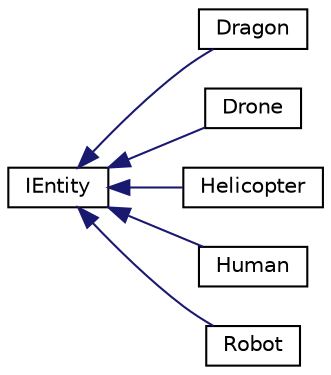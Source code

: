 digraph "Graphical Class Hierarchy"
{
 // LATEX_PDF_SIZE
  edge [fontname="Helvetica",fontsize="10",labelfontname="Helvetica",labelfontsize="10"];
  node [fontname="Helvetica",fontsize="10",shape=record];
  rankdir="LR";
  Node0 [label="IEntity",height=0.2,width=0.4,color="black", fillcolor="white", style="filled",URL="$classIEntity.html",tooltip="Represents an entity in a physical system."];
  Node0 -> Node1 [dir="back",color="midnightblue",fontsize="10",style="solid",fontname="Helvetica"];
  Node1 [label="Dragon",height=0.2,width=0.4,color="black", fillcolor="white", style="filled",URL="$classDragon.html",tooltip="Represents a Dragon in a physical system. Dragons move using euler integration based on a specified v..."];
  Node0 -> Node2 [dir="back",color="midnightblue",fontsize="10",style="solid",fontname="Helvetica"];
  Node2 [label="Drone",height=0.2,width=0.4,color="black", fillcolor="white", style="filled",URL="$classDrone.html",tooltip="Represents a drone in a physical system. Drones move using euler integration based on a specified vel..."];
  Node0 -> Node3 [dir="back",color="midnightblue",fontsize="10",style="solid",fontname="Helvetica"];
  Node3 [label="Helicopter",height=0.2,width=0.4,color="black", fillcolor="white", style="filled",URL="$classHelicopter.html",tooltip="Represents a helicopter in a physical system. Helicopters move using euler integration based on a spe..."];
  Node0 -> Node4 [dir="back",color="midnightblue",fontsize="10",style="solid",fontname="Helvetica"];
  Node4 [label="Human",height=0.2,width=0.4,color="black", fillcolor="white", style="filled",URL="$classHuman.html",tooltip="Represents a human in a physical system. Humans move using euler integration based on a specified vel..."];
  Node0 -> Node5 [dir="back",color="midnightblue",fontsize="10",style="solid",fontname="Helvetica"];
  Node5 [label="Robot",height=0.2,width=0.4,color="black", fillcolor="white", style="filled",URL="$classRobot.html",tooltip="Represents a robot in a physical system."];
}
